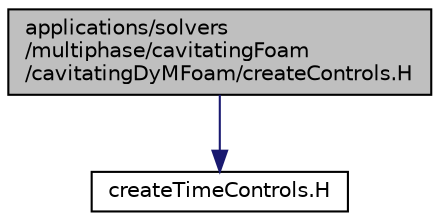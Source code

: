 digraph "applications/solvers/multiphase/cavitatingFoam/cavitatingDyMFoam/createControls.H"
{
  bgcolor="transparent";
  edge [fontname="Helvetica",fontsize="10",labelfontname="Helvetica",labelfontsize="10"];
  node [fontname="Helvetica",fontsize="10",shape=record];
  Node1 [label="applications/solvers\l/multiphase/cavitatingFoam\l/cavitatingDyMFoam/createControls.H",height=0.2,width=0.4,color="black", fillcolor="grey75", style="filled", fontcolor="black"];
  Node1 -> Node2 [color="midnightblue",fontsize="10",style="solid",fontname="Helvetica"];
  Node2 [label="createTimeControls.H",height=0.2,width=0.4,color="black",URL="$a05096.html",tooltip="Read the control parameters used by setDeltaT. "];
}
